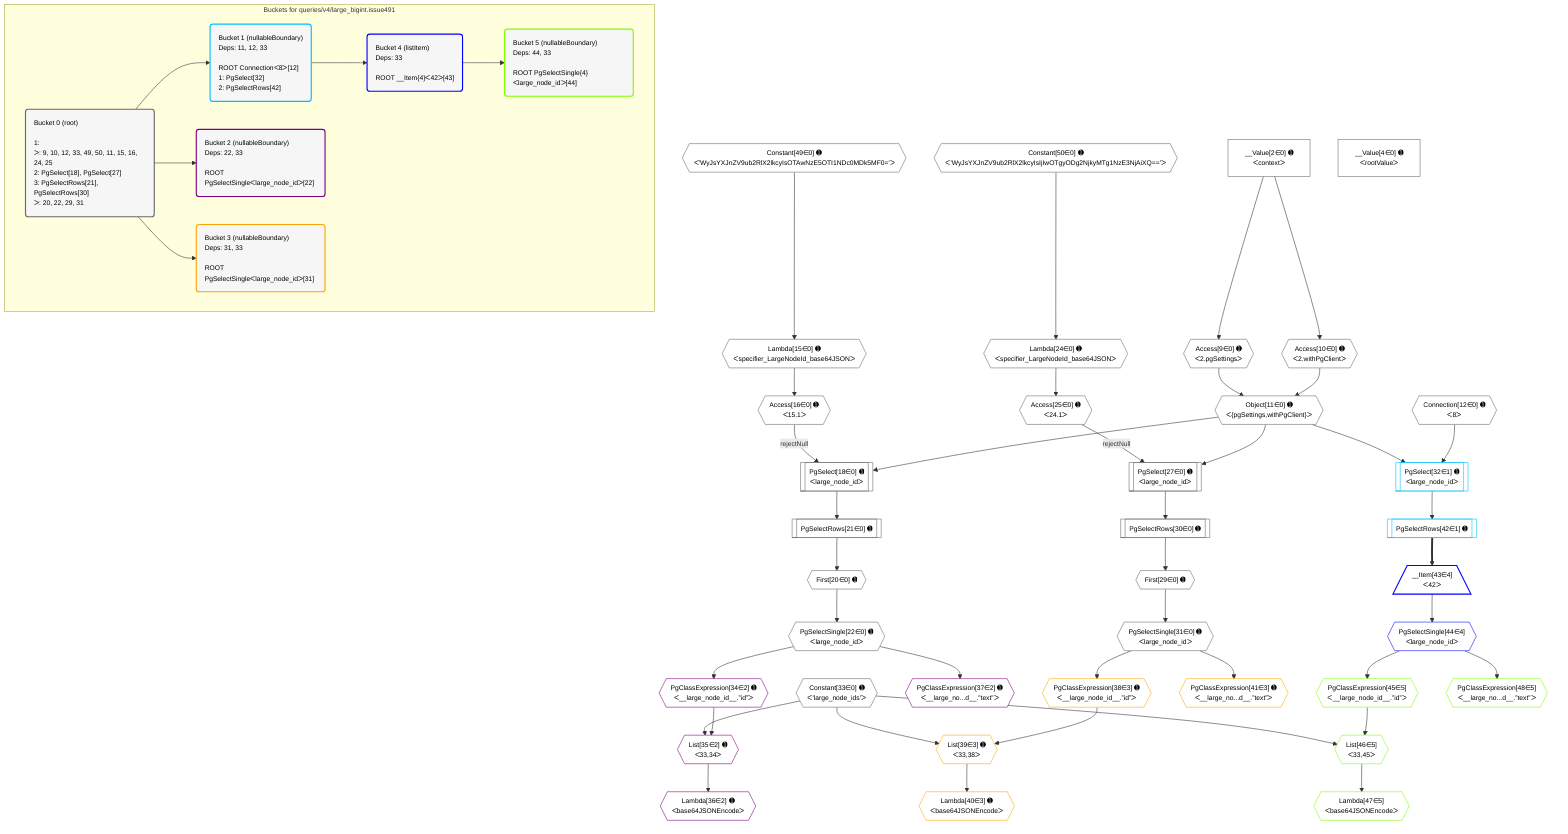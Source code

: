 %%{init: {'themeVariables': { 'fontSize': '12px'}}}%%
graph TD
    classDef path fill:#eee,stroke:#000,color:#000
    classDef plan fill:#fff,stroke-width:1px,color:#000
    classDef itemplan fill:#fff,stroke-width:2px,color:#000
    classDef unbatchedplan fill:#dff,stroke-width:1px,color:#000
    classDef sideeffectplan fill:#fcc,stroke-width:2px,color:#000
    classDef bucket fill:#f6f6f6,color:#000,stroke-width:2px,text-align:left

    subgraph "Buckets for queries/v4/large_bigint.issue491"
    Bucket0("Bucket 0 (root)<br /><br />1: <br />ᐳ: 9, 10, 12, 33, 49, 50, 11, 15, 16, 24, 25<br />2: PgSelect[18], PgSelect[27]<br />3: PgSelectRows[21], PgSelectRows[30]<br />ᐳ: 20, 22, 29, 31"):::bucket
    Bucket1("Bucket 1 (nullableBoundary)<br />Deps: 11, 12, 33<br /><br />ROOT Connectionᐸ8ᐳ[12]<br />1: PgSelect[32]<br />2: PgSelectRows[42]"):::bucket
    Bucket2("Bucket 2 (nullableBoundary)<br />Deps: 22, 33<br /><br />ROOT PgSelectSingleᐸlarge_node_idᐳ[22]"):::bucket
    Bucket3("Bucket 3 (nullableBoundary)<br />Deps: 31, 33<br /><br />ROOT PgSelectSingleᐸlarge_node_idᐳ[31]"):::bucket
    Bucket4("Bucket 4 (listItem)<br />Deps: 33<br /><br />ROOT __Item{4}ᐸ42ᐳ[43]"):::bucket
    Bucket5("Bucket 5 (nullableBoundary)<br />Deps: 44, 33<br /><br />ROOT PgSelectSingle{4}ᐸlarge_node_idᐳ[44]"):::bucket
    end
    Bucket0 --> Bucket1 & Bucket2 & Bucket3
    Bucket1 --> Bucket4
    Bucket4 --> Bucket5

    %% plan dependencies
    Object11{{"Object[11∈0] ➊<br />ᐸ{pgSettings,withPgClient}ᐳ"}}:::plan
    Access9{{"Access[9∈0] ➊<br />ᐸ2.pgSettingsᐳ"}}:::plan
    Access10{{"Access[10∈0] ➊<br />ᐸ2.withPgClientᐳ"}}:::plan
    Access9 & Access10 --> Object11
    PgSelect18[["PgSelect[18∈0] ➊<br />ᐸlarge_node_idᐳ"]]:::plan
    Access16{{"Access[16∈0] ➊<br />ᐸ15.1ᐳ"}}:::plan
    Access16 -->|rejectNull| PgSelect18
    Object11 --> PgSelect18
    PgSelect27[["PgSelect[27∈0] ➊<br />ᐸlarge_node_idᐳ"]]:::plan
    Access25{{"Access[25∈0] ➊<br />ᐸ24.1ᐳ"}}:::plan
    Access25 -->|rejectNull| PgSelect27
    Object11 --> PgSelect27
    __Value2["__Value[2∈0] ➊<br />ᐸcontextᐳ"]:::plan
    __Value2 --> Access9
    __Value2 --> Access10
    Lambda15{{"Lambda[15∈0] ➊<br />ᐸspecifier_LargeNodeId_base64JSONᐳ"}}:::plan
    Constant49{{"Constant[49∈0] ➊<br />ᐸ'WyJsYXJnZV9ub2RlX2lkcyIsOTAwNzE5OTI1NDc0MDk5MF0='ᐳ"}}:::plan
    Constant49 --> Lambda15
    Lambda15 --> Access16
    First20{{"First[20∈0] ➊"}}:::plan
    PgSelectRows21[["PgSelectRows[21∈0] ➊"]]:::plan
    PgSelectRows21 --> First20
    PgSelect18 --> PgSelectRows21
    PgSelectSingle22{{"PgSelectSingle[22∈0] ➊<br />ᐸlarge_node_idᐳ"}}:::plan
    First20 --> PgSelectSingle22
    Lambda24{{"Lambda[24∈0] ➊<br />ᐸspecifier_LargeNodeId_base64JSONᐳ"}}:::plan
    Constant50{{"Constant[50∈0] ➊<br />ᐸ'WyJsYXJnZV9ub2RlX2lkcyIsIjIwOTgyODg2NjkyMTg1NzE3NjAiXQ=='ᐳ"}}:::plan
    Constant50 --> Lambda24
    Lambda24 --> Access25
    First29{{"First[29∈0] ➊"}}:::plan
    PgSelectRows30[["PgSelectRows[30∈0] ➊"]]:::plan
    PgSelectRows30 --> First29
    PgSelect27 --> PgSelectRows30
    PgSelectSingle31{{"PgSelectSingle[31∈0] ➊<br />ᐸlarge_node_idᐳ"}}:::plan
    First29 --> PgSelectSingle31
    __Value4["__Value[4∈0] ➊<br />ᐸrootValueᐳ"]:::plan
    Connection12{{"Connection[12∈0] ➊<br />ᐸ8ᐳ"}}:::plan
    Constant33{{"Constant[33∈0] ➊<br />ᐸ'large_node_ids'ᐳ"}}:::plan
    PgSelect32[["PgSelect[32∈1] ➊<br />ᐸlarge_node_idᐳ"]]:::plan
    Object11 & Connection12 --> PgSelect32
    PgSelectRows42[["PgSelectRows[42∈1] ➊"]]:::plan
    PgSelect32 --> PgSelectRows42
    List35{{"List[35∈2] ➊<br />ᐸ33,34ᐳ"}}:::plan
    PgClassExpression34{{"PgClassExpression[34∈2] ➊<br />ᐸ__large_node_id__.”id”ᐳ"}}:::plan
    Constant33 & PgClassExpression34 --> List35
    PgSelectSingle22 --> PgClassExpression34
    Lambda36{{"Lambda[36∈2] ➊<br />ᐸbase64JSONEncodeᐳ"}}:::plan
    List35 --> Lambda36
    PgClassExpression37{{"PgClassExpression[37∈2] ➊<br />ᐸ__large_no...d__.”text”ᐳ"}}:::plan
    PgSelectSingle22 --> PgClassExpression37
    List39{{"List[39∈3] ➊<br />ᐸ33,38ᐳ"}}:::plan
    PgClassExpression38{{"PgClassExpression[38∈3] ➊<br />ᐸ__large_node_id__.”id”ᐳ"}}:::plan
    Constant33 & PgClassExpression38 --> List39
    PgSelectSingle31 --> PgClassExpression38
    Lambda40{{"Lambda[40∈3] ➊<br />ᐸbase64JSONEncodeᐳ"}}:::plan
    List39 --> Lambda40
    PgClassExpression41{{"PgClassExpression[41∈3] ➊<br />ᐸ__large_no...d__.”text”ᐳ"}}:::plan
    PgSelectSingle31 --> PgClassExpression41
    __Item43[/"__Item[43∈4]<br />ᐸ42ᐳ"\]:::itemplan
    PgSelectRows42 ==> __Item43
    PgSelectSingle44{{"PgSelectSingle[44∈4]<br />ᐸlarge_node_idᐳ"}}:::plan
    __Item43 --> PgSelectSingle44
    List46{{"List[46∈5]<br />ᐸ33,45ᐳ"}}:::plan
    PgClassExpression45{{"PgClassExpression[45∈5]<br />ᐸ__large_node_id__.”id”ᐳ"}}:::plan
    Constant33 & PgClassExpression45 --> List46
    PgSelectSingle44 --> PgClassExpression45
    Lambda47{{"Lambda[47∈5]<br />ᐸbase64JSONEncodeᐳ"}}:::plan
    List46 --> Lambda47
    PgClassExpression48{{"PgClassExpression[48∈5]<br />ᐸ__large_no...d__.”text”ᐳ"}}:::plan
    PgSelectSingle44 --> PgClassExpression48

    %% define steps
    classDef bucket0 stroke:#696969
    class Bucket0,__Value2,__Value4,Access9,Access10,Object11,Connection12,Lambda15,Access16,PgSelect18,First20,PgSelectRows21,PgSelectSingle22,Lambda24,Access25,PgSelect27,First29,PgSelectRows30,PgSelectSingle31,Constant33,Constant49,Constant50 bucket0
    classDef bucket1 stroke:#00bfff
    class Bucket1,PgSelect32,PgSelectRows42 bucket1
    classDef bucket2 stroke:#7f007f
    class Bucket2,PgClassExpression34,List35,Lambda36,PgClassExpression37 bucket2
    classDef bucket3 stroke:#ffa500
    class Bucket3,PgClassExpression38,List39,Lambda40,PgClassExpression41 bucket3
    classDef bucket4 stroke:#0000ff
    class Bucket4,__Item43,PgSelectSingle44 bucket4
    classDef bucket5 stroke:#7fff00
    class Bucket5,PgClassExpression45,List46,Lambda47,PgClassExpression48 bucket5